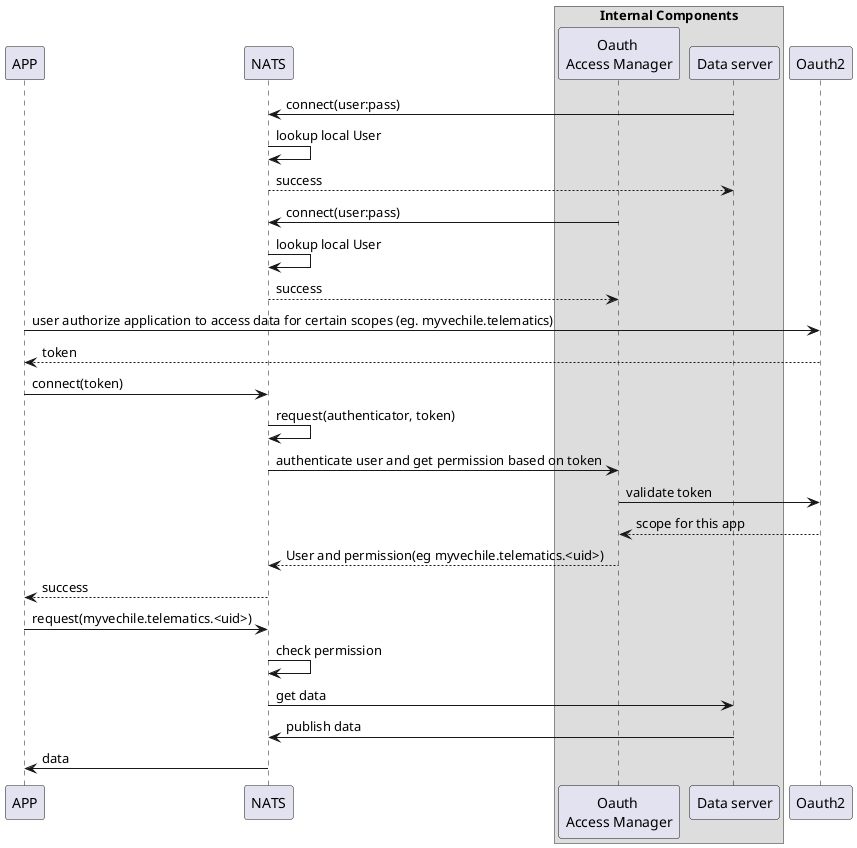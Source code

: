 @startuml
participant "APP" as app
participant "NATS" as  nats
box "Internal Components"
participant "Oauth \nAccess Manager" as ar
participant "Data server" as ds
end box
participant "Oauth2" as oauth

ds-> nats : connect(user:pass)
nats->nats: lookup local User
nats-->ds: success
ar-> nats : connect(user:pass)
nats->nats: lookup local User
nats-->ar: success
app -> oauth : user authorize application to access data for certain scopes (eg. myvechile.telematics)
oauth-->app: token
app->nats : connect(token)
nats->nats: request(authenticator, token)
nats->ar : authenticate user and get permission based on token
ar->oauth:validate token
oauth-->ar: scope for this app
ar-->nats:User and permission(eg myvechile.telematics.<uid>)
nats-->app: success

app->nats: request(myvechile.telematics.<uid>)
nats->nats: check permission
nats->ds: get data
ds->nats: publish data
nats->app: data

@enduml